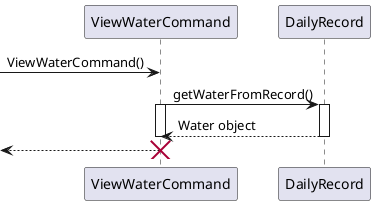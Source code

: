 @startuml

participant "ViewWaterCommand" as ViewCmd
participant "DailyRecord" as DailyRec

create ViewCmd
-> ViewCmd : ViewWaterCommand()
ViewCmd -> DailyRec: getWaterFromRecord()
activate ViewCmd
activate DailyRec
DailyRec --> ViewCmd: Water object
deactivate DailyRec

deactivate ViewCmd
<-- ViewCmd
destroy ViewCmd
@enduml
